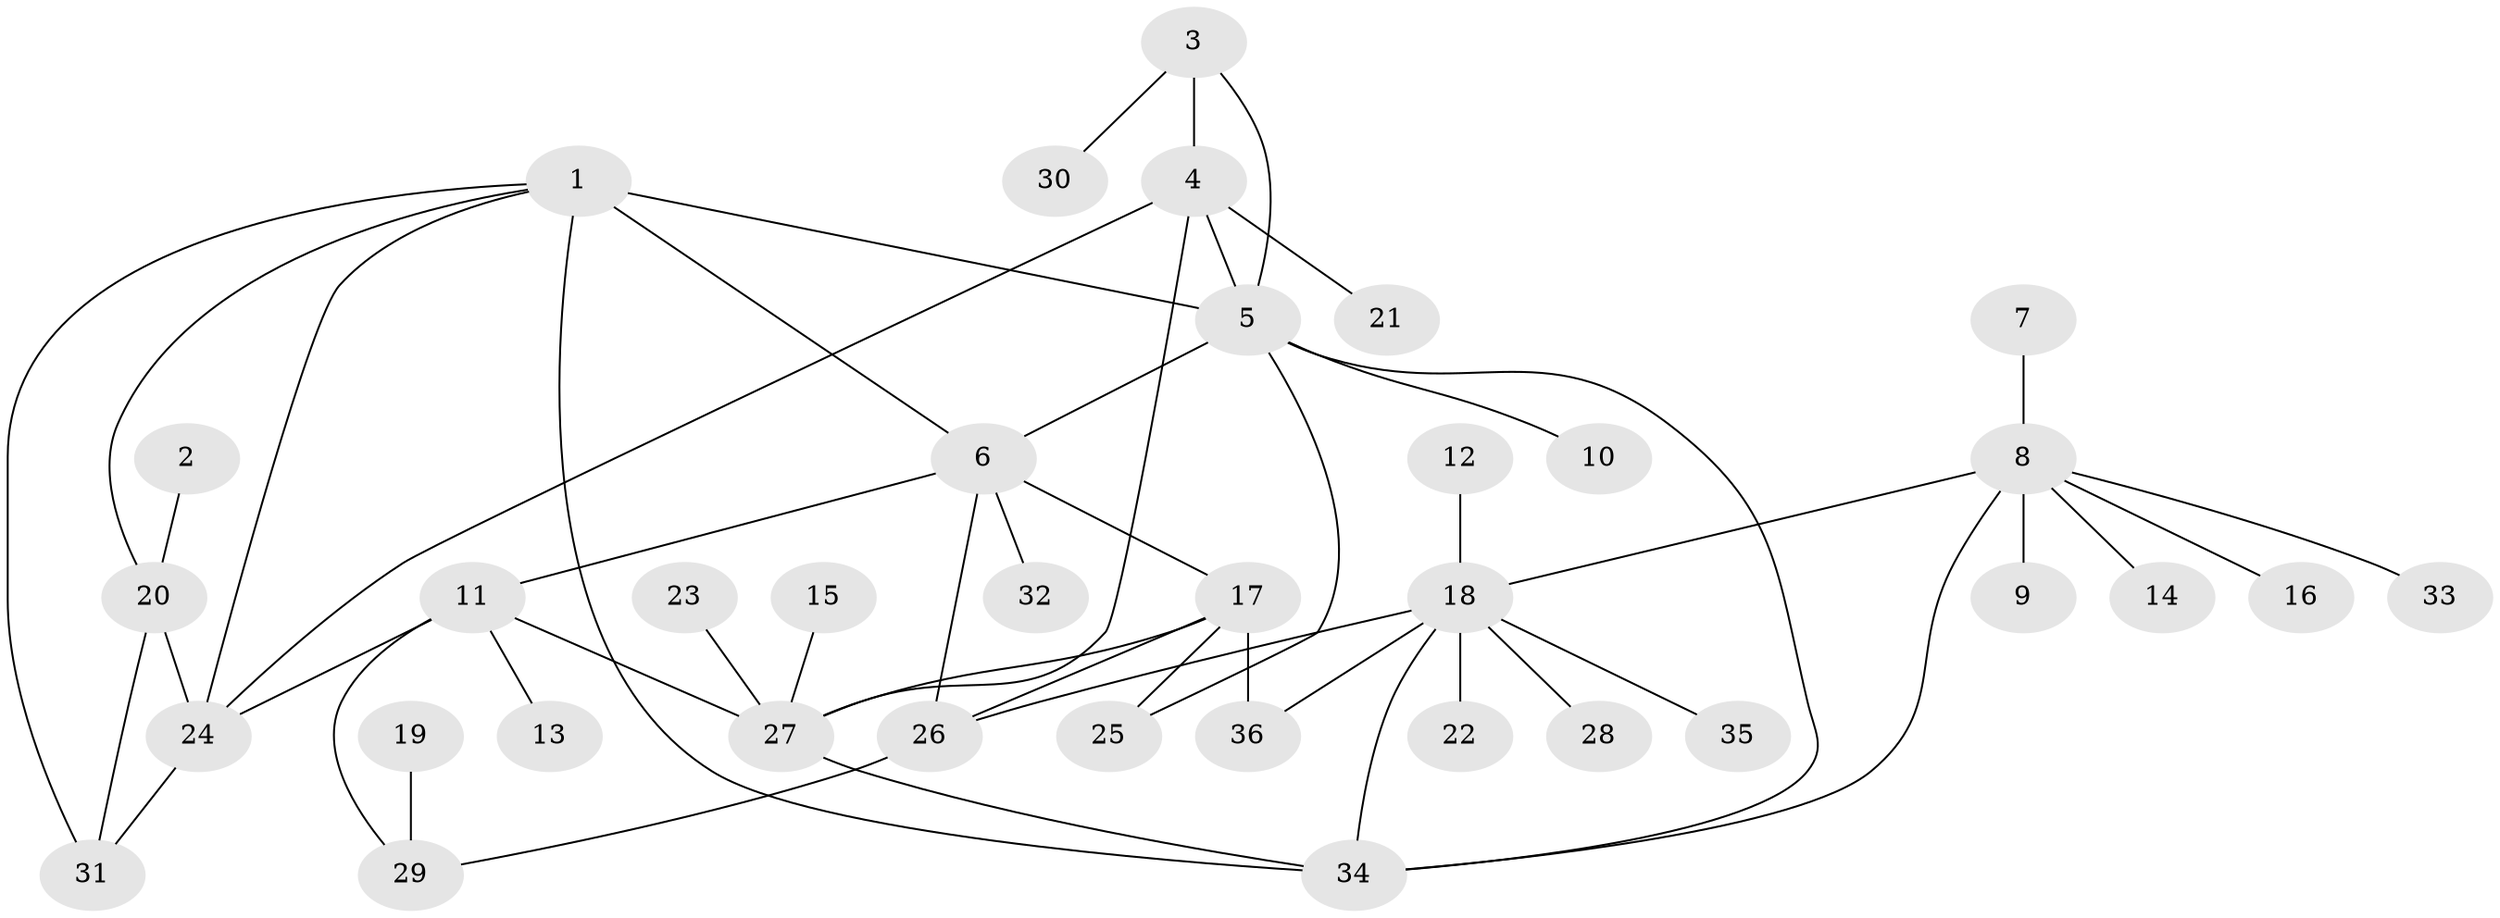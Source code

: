 // original degree distribution, {6: 0.02247191011235955, 7: 0.02247191011235955, 8: 0.033707865168539325, 5: 0.07865168539325842, 10: 0.02247191011235955, 4: 0.02247191011235955, 3: 0.10112359550561797, 9: 0.011235955056179775, 11: 0.011235955056179775, 1: 0.5617977528089888, 2: 0.11235955056179775}
// Generated by graph-tools (version 1.1) at 2025/37/03/04/25 23:37:35]
// undirected, 36 vertices, 52 edges
graph export_dot {
  node [color=gray90,style=filled];
  1;
  2;
  3;
  4;
  5;
  6;
  7;
  8;
  9;
  10;
  11;
  12;
  13;
  14;
  15;
  16;
  17;
  18;
  19;
  20;
  21;
  22;
  23;
  24;
  25;
  26;
  27;
  28;
  29;
  30;
  31;
  32;
  33;
  34;
  35;
  36;
  1 -- 5 [weight=2.0];
  1 -- 6 [weight=1.0];
  1 -- 20 [weight=1.0];
  1 -- 24 [weight=1.0];
  1 -- 31 [weight=1.0];
  1 -- 34 [weight=1.0];
  2 -- 20 [weight=1.0];
  3 -- 4 [weight=2.0];
  3 -- 5 [weight=1.0];
  3 -- 30 [weight=1.0];
  4 -- 5 [weight=2.0];
  4 -- 21 [weight=1.0];
  4 -- 24 [weight=1.0];
  4 -- 27 [weight=1.0];
  5 -- 6 [weight=1.0];
  5 -- 10 [weight=1.0];
  5 -- 25 [weight=1.0];
  5 -- 34 [weight=1.0];
  6 -- 11 [weight=1.0];
  6 -- 17 [weight=2.0];
  6 -- 26 [weight=2.0];
  6 -- 32 [weight=1.0];
  7 -- 8 [weight=1.0];
  8 -- 9 [weight=1.0];
  8 -- 14 [weight=1.0];
  8 -- 16 [weight=1.0];
  8 -- 18 [weight=1.0];
  8 -- 33 [weight=1.0];
  8 -- 34 [weight=2.0];
  11 -- 13 [weight=1.0];
  11 -- 24 [weight=1.0];
  11 -- 27 [weight=3.0];
  11 -- 29 [weight=1.0];
  12 -- 18 [weight=1.0];
  15 -- 27 [weight=1.0];
  17 -- 25 [weight=1.0];
  17 -- 26 [weight=1.0];
  17 -- 27 [weight=1.0];
  17 -- 36 [weight=1.0];
  18 -- 22 [weight=1.0];
  18 -- 26 [weight=1.0];
  18 -- 28 [weight=1.0];
  18 -- 34 [weight=2.0];
  18 -- 35 [weight=1.0];
  18 -- 36 [weight=1.0];
  19 -- 29 [weight=1.0];
  20 -- 24 [weight=1.0];
  20 -- 31 [weight=1.0];
  23 -- 27 [weight=1.0];
  24 -- 31 [weight=1.0];
  26 -- 29 [weight=1.0];
  27 -- 34 [weight=1.0];
}
